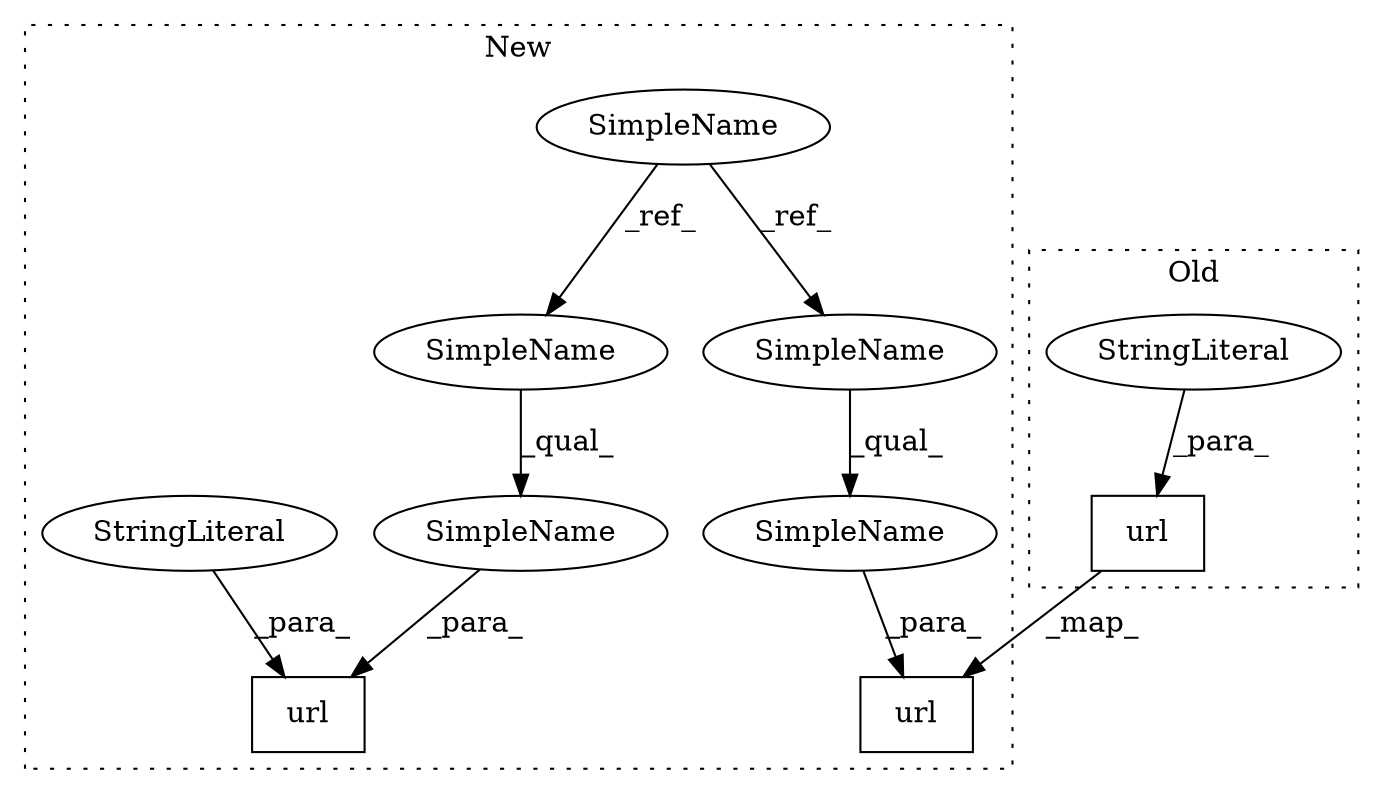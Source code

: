 digraph G {
subgraph cluster0 {
1 [label="url" a="32" s="685,727" l="4,-42" shape="box"];
8 [label="StringLiteral" a="45" s="712" l="0" shape="ellipse"];
label = "Old";
style="dotted";
}
subgraph cluster1 {
2 [label="url" a="32" s="621,667" l="4,-46" shape="box"];
3 [label="SimpleName" a="42" s="648" l="0" shape="ellipse"];
4 [label="SimpleName" a="42" s="285" l="0" shape="ellipse"];
5 [label="SimpleName" a="42" s="754" l="0" shape="ellipse"];
6 [label="url" a="32" s="733,754" l="4,-21" shape="box"];
7 [label="StringLiteral" a="45" s="737" l="0" shape="ellipse"];
9 [label="SimpleName" a="42" s="754" l="0" shape="ellipse"];
10 [label="SimpleName" a="42" s="648" l="0" shape="ellipse"];
label = "New";
style="dotted";
}
1 -> 2 [label="_map_"];
3 -> 2 [label="_para_"];
4 -> 10 [label="_ref_"];
4 -> 9 [label="_ref_"];
5 -> 6 [label="_para_"];
7 -> 6 [label="_para_"];
8 -> 1 [label="_para_"];
9 -> 5 [label="_qual_"];
10 -> 3 [label="_qual_"];
}